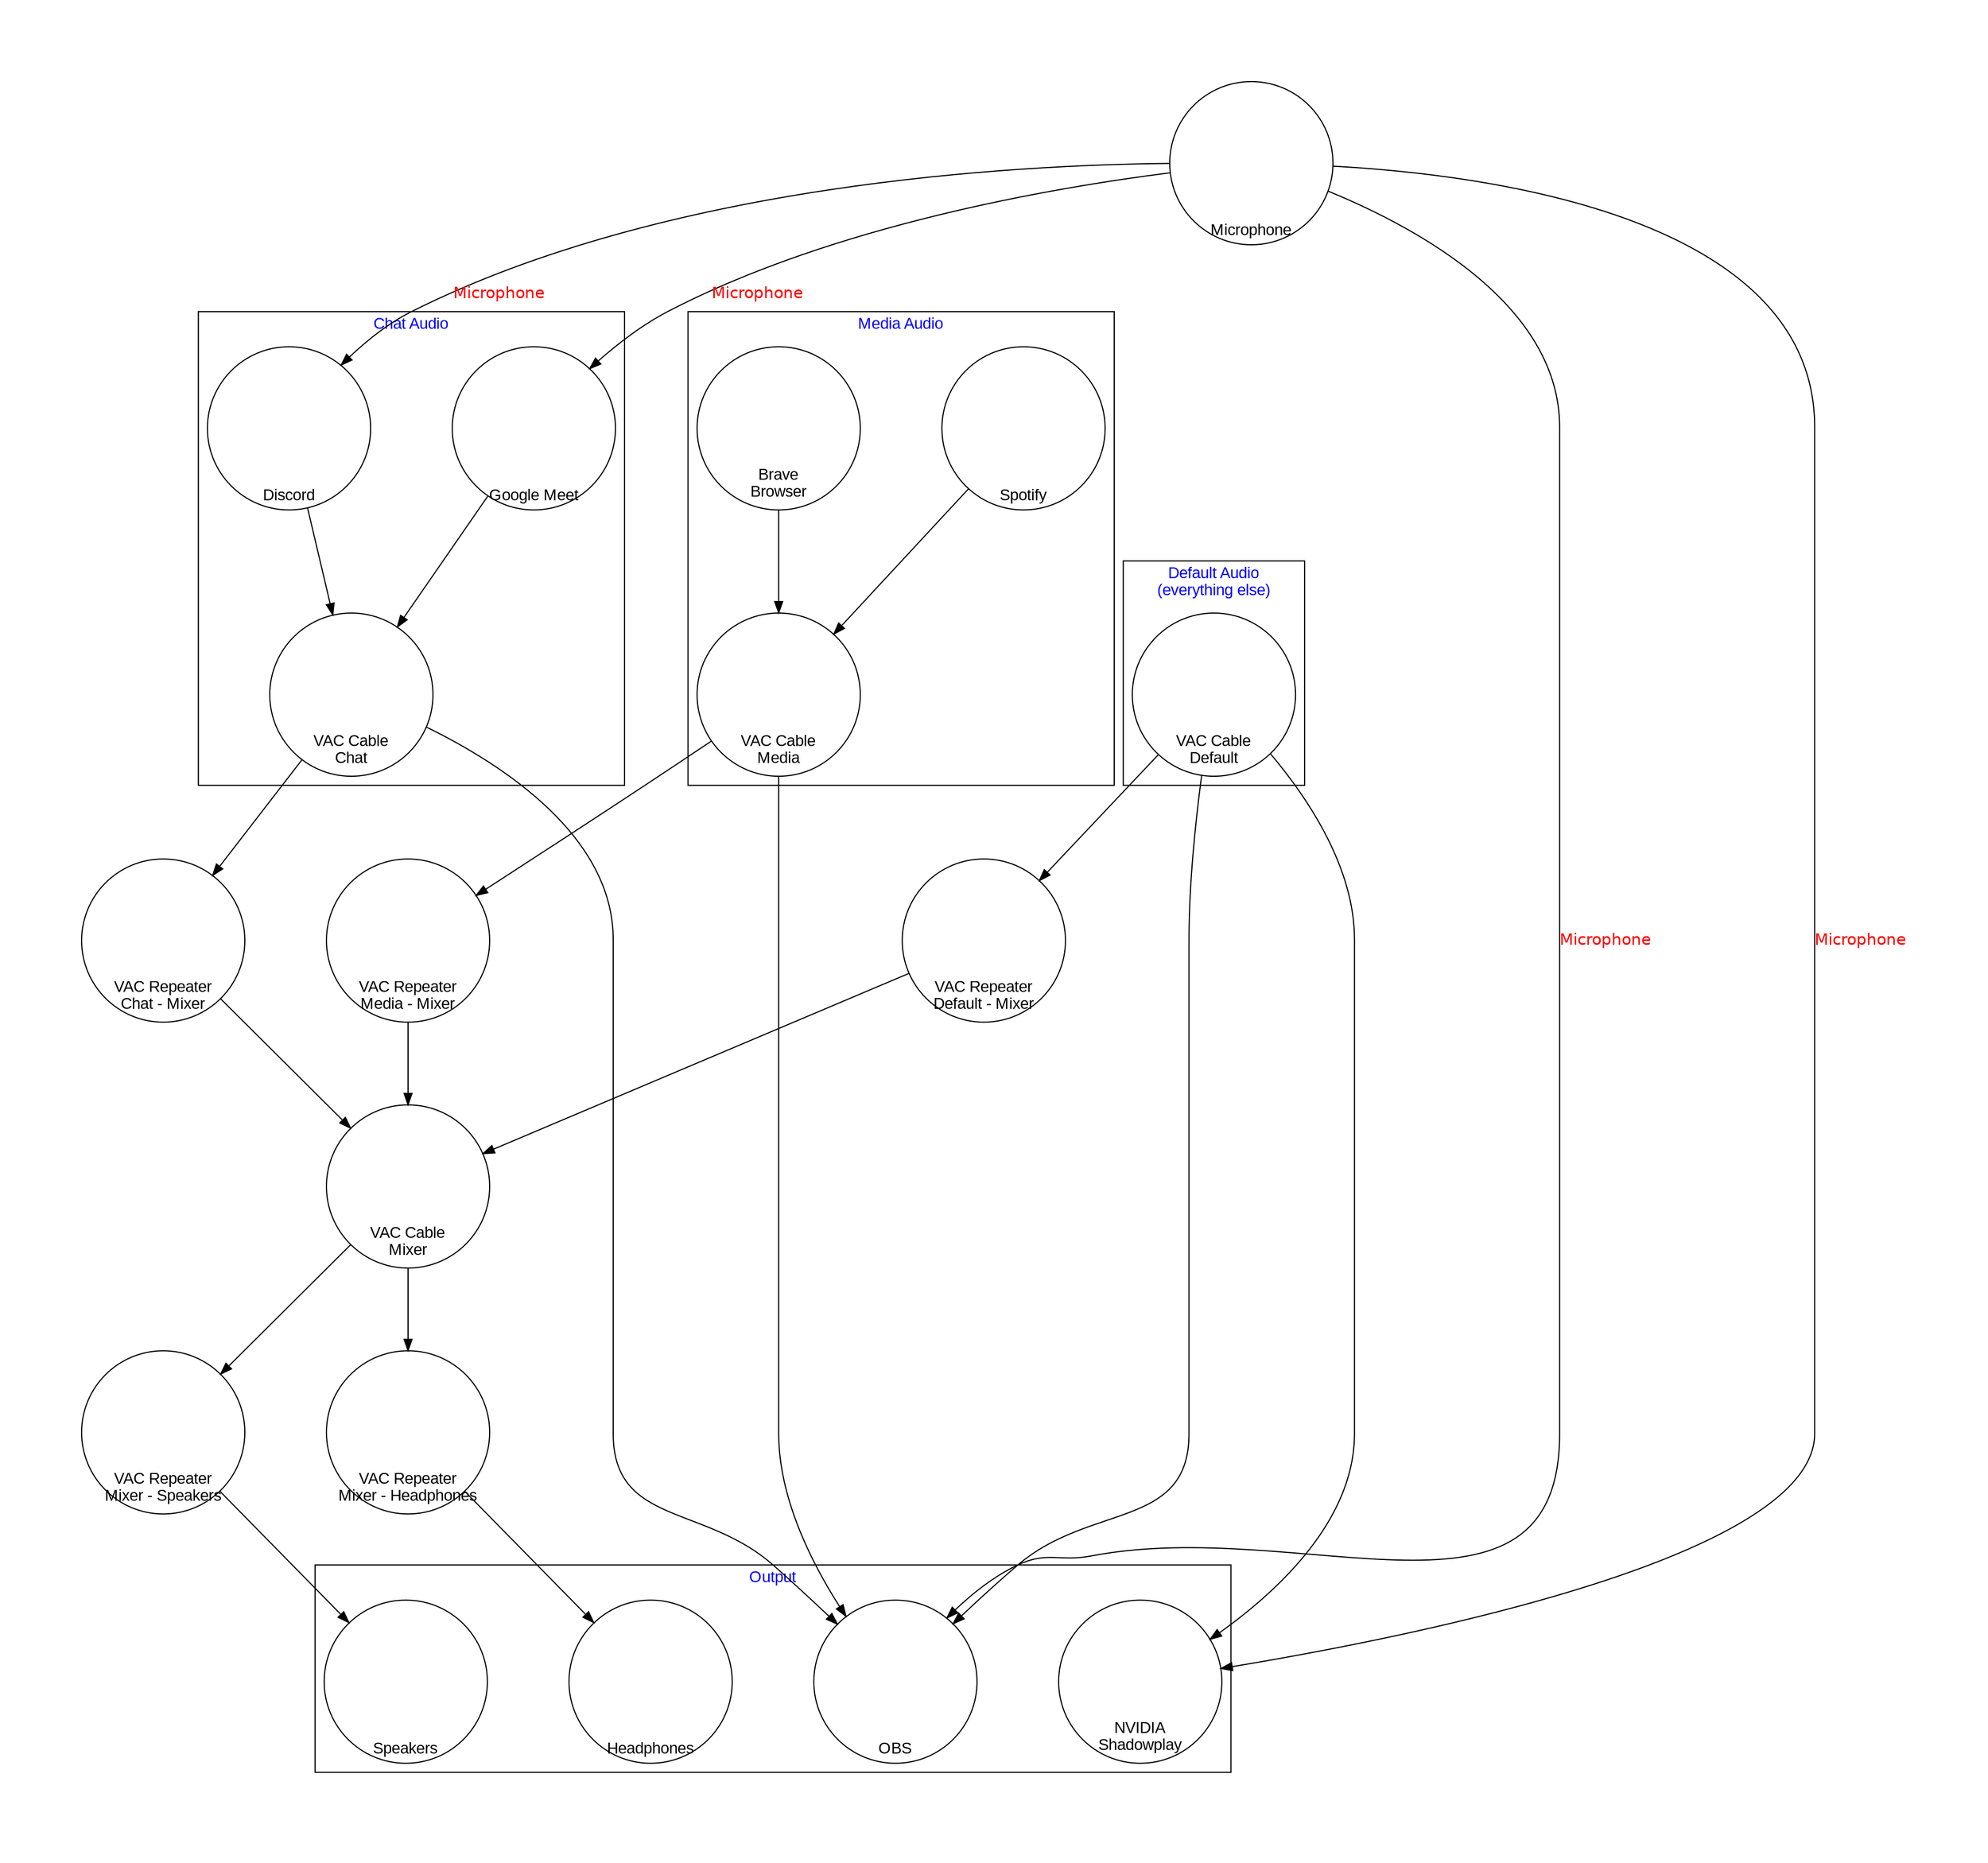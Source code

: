 digraph G {
    graph [bgcolor=white resolution=256 fontname=Arial fontcolor=blue nodesep=1 ranksep=1 pad=1]
    node [fontname=Arial fontcolor=black labelloc=b shape=circle width=2 fixedsize=true]
    edge [fontname=Helvetica fontcolor=red labeldistance=2]

    subgraph cluster_chat {
        label="Chat Audio"
        discord [
            label="Discord"
            image="./img/discord.png"
        ]
        google_meet [
            label="Google Meet"
            image="./img/google_meet.png"
        ]

        vac_cable_chat [label="VAC Cable\nChat" image="./img/line.png"]

        discord, google_meet -> vac_cable_chat
    }

    subgraph cluster_media_audio {
        label="Media Audio"
        spotify [
            label="Spotify"
            image="./img/spotify.png"
        ]
        brave [
            label="Brave\nBrowser"
            image="./img/brave.png"
        ]
        vac_cable_media [label="VAC Cable\nMedia" image="./img/line.png"]

        brave, spotify -> vac_cable_media
    }

    subgraph cluster_default {
        label="Default Audio\n(everything else)"
        vac_cable_default [label="VAC Cable\nDefault" image="./img/line.png"]
    }

    // I/O
    microphone [
        label="Microphone"
        image="./img/microphone.png"
    ]
    subgraph cluster_output {
        label="Output"
        obs [
            label="OBS"
            image="./img/obs.png"
        ]
        shadowplay [
            label="NVIDIA\nShadowplay"
            image="./img/geforce-experience.png"
        ]
        headphones [
            label="Headphones"
            image="./img/headphones.png"
        ]
        speakers [
            label="Speakers"
            image="./img/speaker.png"
        ]
    }

    vac_cable_mixer [label="VAC Cable\nMixer" image="./img/line.png"]

    // repeaters
    vac_repeater_chat_to_mixer [
        label="VAC Repeater\nChat - Mixer"
        image="./img/vac_audio_repeater.png"
    ]
    vac_repeater_media_to_mixer [
        label="VAC Repeater\nMedia - Mixer"
        image="./img/vac_audio_repeater.png"
    ]
    vac_repeater_default_to_mixer [
        label="VAC Repeater\nDefault - Mixer"
        image="./img/vac_audio_repeater.png"
    ]
    vac_repeater_mixer_to_speakers [
        label="VAC Repeater\nMixer - Speakers"
        image="./img/vac_audio_repeater.png"
    ]
    vac_repeater_mixer_to_headphones [
        label="VAC Repeater\nMixer - Headphones"
        image="./img/vac_audio_repeater.png"
    ]


    // repeater connections
    vac_cable_chat -> vac_repeater_chat_to_mixer -> vac_cable_mixer
    vac_cable_media -> vac_repeater_media_to_mixer -> vac_cable_mixer
    vac_cable_default -> vac_repeater_default_to_mixer -> vac_cable_mixer
    vac_cable_mixer -> vac_repeater_mixer_to_speakers -> speakers
    vac_cable_mixer -> vac_repeater_mixer_to_headphones -> headphones

    microphone -> discord, google_meet, shadowplay, obs[label="Microphone"]

    vac_cable_default -> shadowplay
    vac_cable_chat, vac_cable_media, vac_cable_default -> obs
}
